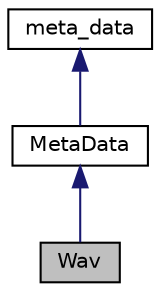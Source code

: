 digraph "Wav"
{
  edge [fontname="Helvetica",fontsize="10",labelfontname="Helvetica",labelfontsize="10"];
  node [fontname="Helvetica",fontsize="10",shape=record];
  Node0 [label="Wav",height=0.2,width=0.4,color="black", fillcolor="grey75", style="filled", fontcolor="black"];
  Node1 -> Node0 [dir="back",color="midnightblue",fontsize="10",style="solid"];
  Node1 [label="MetaData",height=0.2,width=0.4,color="black", fillcolor="white", style="filled",URL="$de/d44/classMetaData.html"];
  Node2 -> Node1 [dir="back",color="midnightblue",fontsize="10",style="solid"];
  Node2 [label="meta_data",height=0.2,width=0.4,color="black", fillcolor="white", style="filled",URL="$d1/dd1/structmeta__data.html"];
}
